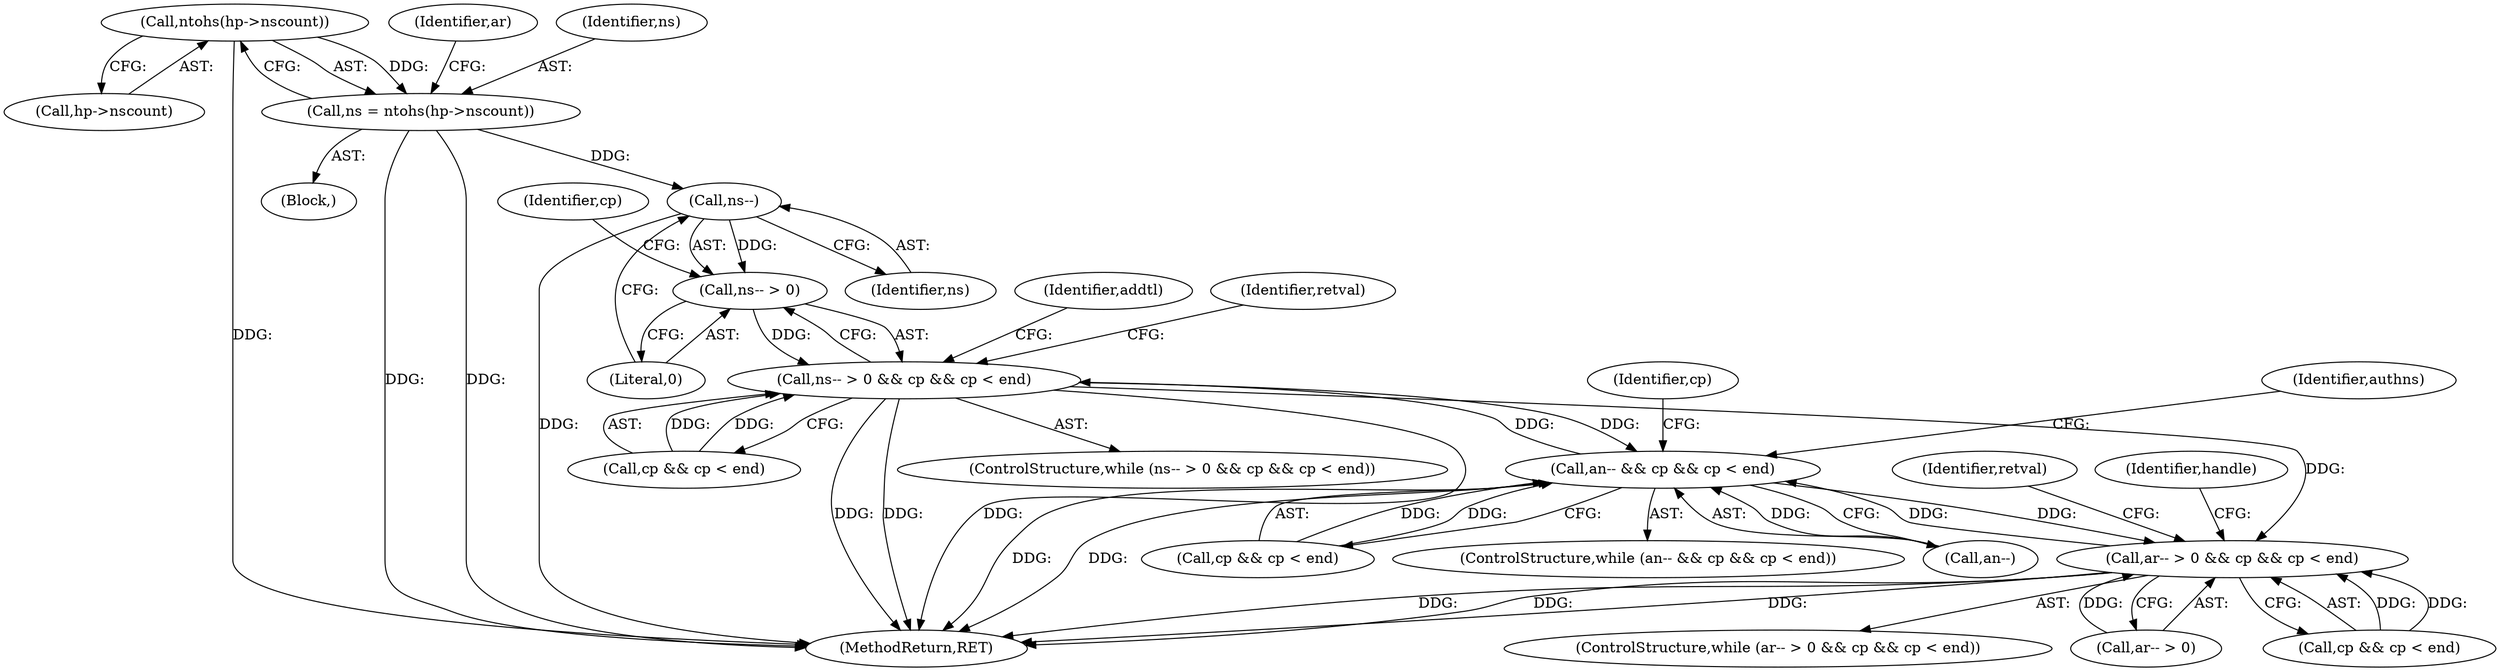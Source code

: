digraph "0_php-src_2fefae47716d501aec41c1102f3fd4531f070b05@pointer" {
"1000463" [label="(Call,ntohs(hp->nscount))"];
"1000461" [label="(Call,ns = ntohs(hp->nscount))"];
"1000540" [label="(Call,ns--)"];
"1000539" [label="(Call,ns-- > 0)"];
"1000538" [label="(Call,ns-- > 0 && cp && cp < end)"];
"1000500" [label="(Call,an-- && cp && cp < end)"];
"1000579" [label="(Call,ar-- > 0 && cp && cp < end)"];
"1000396" [label="(Block,)"];
"1000500" [label="(Call,an-- && cp && cp < end)"];
"1000578" [label="(ControlStructure,while (ar-- > 0 && cp && cp < end))"];
"1000534" [label="(Identifier,authns)"];
"1000468" [label="(Identifier,ar)"];
"1000537" [label="(ControlStructure,while (ns-- > 0 && cp && cp < end))"];
"1000539" [label="(Call,ns-- > 0)"];
"1000462" [label="(Identifier,ns)"];
"1000538" [label="(Call,ns-- > 0 && cp && cp < end)"];
"1000464" [label="(Call,hp->nscount)"];
"1000541" [label="(Identifier,ns)"];
"1000511" [label="(Identifier,cp)"];
"1000580" [label="(Call,ar-- > 0)"];
"1000542" [label="(Literal,0)"];
"1000540" [label="(Call,ns--)"];
"1000463" [label="(Call,ntohs(hp->nscount))"];
"1000461" [label="(Call,ns = ntohs(hp->nscount))"];
"1000544" [label="(Identifier,cp)"];
"1000576" [label="(Identifier,addtl)"];
"1000592" [label="(Identifier,retval)"];
"1000551" [label="(Identifier,retval)"];
"1000543" [label="(Call,cp && cp < end)"];
"1000616" [label="(MethodReturn,RET)"];
"1000501" [label="(Call,an--)"];
"1000499" [label="(ControlStructure,while (an-- && cp && cp < end))"];
"1000615" [label="(Identifier,handle)"];
"1000503" [label="(Call,cp && cp < end)"];
"1000584" [label="(Call,cp && cp < end)"];
"1000579" [label="(Call,ar-- > 0 && cp && cp < end)"];
"1000463" -> "1000461"  [label="AST: "];
"1000463" -> "1000464"  [label="CFG: "];
"1000464" -> "1000463"  [label="AST: "];
"1000461" -> "1000463"  [label="CFG: "];
"1000463" -> "1000616"  [label="DDG: "];
"1000463" -> "1000461"  [label="DDG: "];
"1000461" -> "1000396"  [label="AST: "];
"1000462" -> "1000461"  [label="AST: "];
"1000468" -> "1000461"  [label="CFG: "];
"1000461" -> "1000616"  [label="DDG: "];
"1000461" -> "1000616"  [label="DDG: "];
"1000461" -> "1000540"  [label="DDG: "];
"1000540" -> "1000539"  [label="AST: "];
"1000540" -> "1000541"  [label="CFG: "];
"1000541" -> "1000540"  [label="AST: "];
"1000542" -> "1000540"  [label="CFG: "];
"1000540" -> "1000616"  [label="DDG: "];
"1000540" -> "1000539"  [label="DDG: "];
"1000539" -> "1000538"  [label="AST: "];
"1000539" -> "1000542"  [label="CFG: "];
"1000542" -> "1000539"  [label="AST: "];
"1000544" -> "1000539"  [label="CFG: "];
"1000538" -> "1000539"  [label="CFG: "];
"1000539" -> "1000538"  [label="DDG: "];
"1000538" -> "1000537"  [label="AST: "];
"1000538" -> "1000543"  [label="CFG: "];
"1000543" -> "1000538"  [label="AST: "];
"1000551" -> "1000538"  [label="CFG: "];
"1000576" -> "1000538"  [label="CFG: "];
"1000538" -> "1000616"  [label="DDG: "];
"1000538" -> "1000616"  [label="DDG: "];
"1000538" -> "1000616"  [label="DDG: "];
"1000538" -> "1000500"  [label="DDG: "];
"1000543" -> "1000538"  [label="DDG: "];
"1000543" -> "1000538"  [label="DDG: "];
"1000500" -> "1000538"  [label="DDG: "];
"1000538" -> "1000579"  [label="DDG: "];
"1000500" -> "1000499"  [label="AST: "];
"1000500" -> "1000501"  [label="CFG: "];
"1000500" -> "1000503"  [label="CFG: "];
"1000501" -> "1000500"  [label="AST: "];
"1000503" -> "1000500"  [label="AST: "];
"1000511" -> "1000500"  [label="CFG: "];
"1000534" -> "1000500"  [label="CFG: "];
"1000500" -> "1000616"  [label="DDG: "];
"1000500" -> "1000616"  [label="DDG: "];
"1000501" -> "1000500"  [label="DDG: "];
"1000579" -> "1000500"  [label="DDG: "];
"1000503" -> "1000500"  [label="DDG: "];
"1000503" -> "1000500"  [label="DDG: "];
"1000500" -> "1000579"  [label="DDG: "];
"1000579" -> "1000578"  [label="AST: "];
"1000579" -> "1000580"  [label="CFG: "];
"1000579" -> "1000584"  [label="CFG: "];
"1000580" -> "1000579"  [label="AST: "];
"1000584" -> "1000579"  [label="AST: "];
"1000592" -> "1000579"  [label="CFG: "];
"1000615" -> "1000579"  [label="CFG: "];
"1000579" -> "1000616"  [label="DDG: "];
"1000579" -> "1000616"  [label="DDG: "];
"1000579" -> "1000616"  [label="DDG: "];
"1000580" -> "1000579"  [label="DDG: "];
"1000584" -> "1000579"  [label="DDG: "];
"1000584" -> "1000579"  [label="DDG: "];
}
